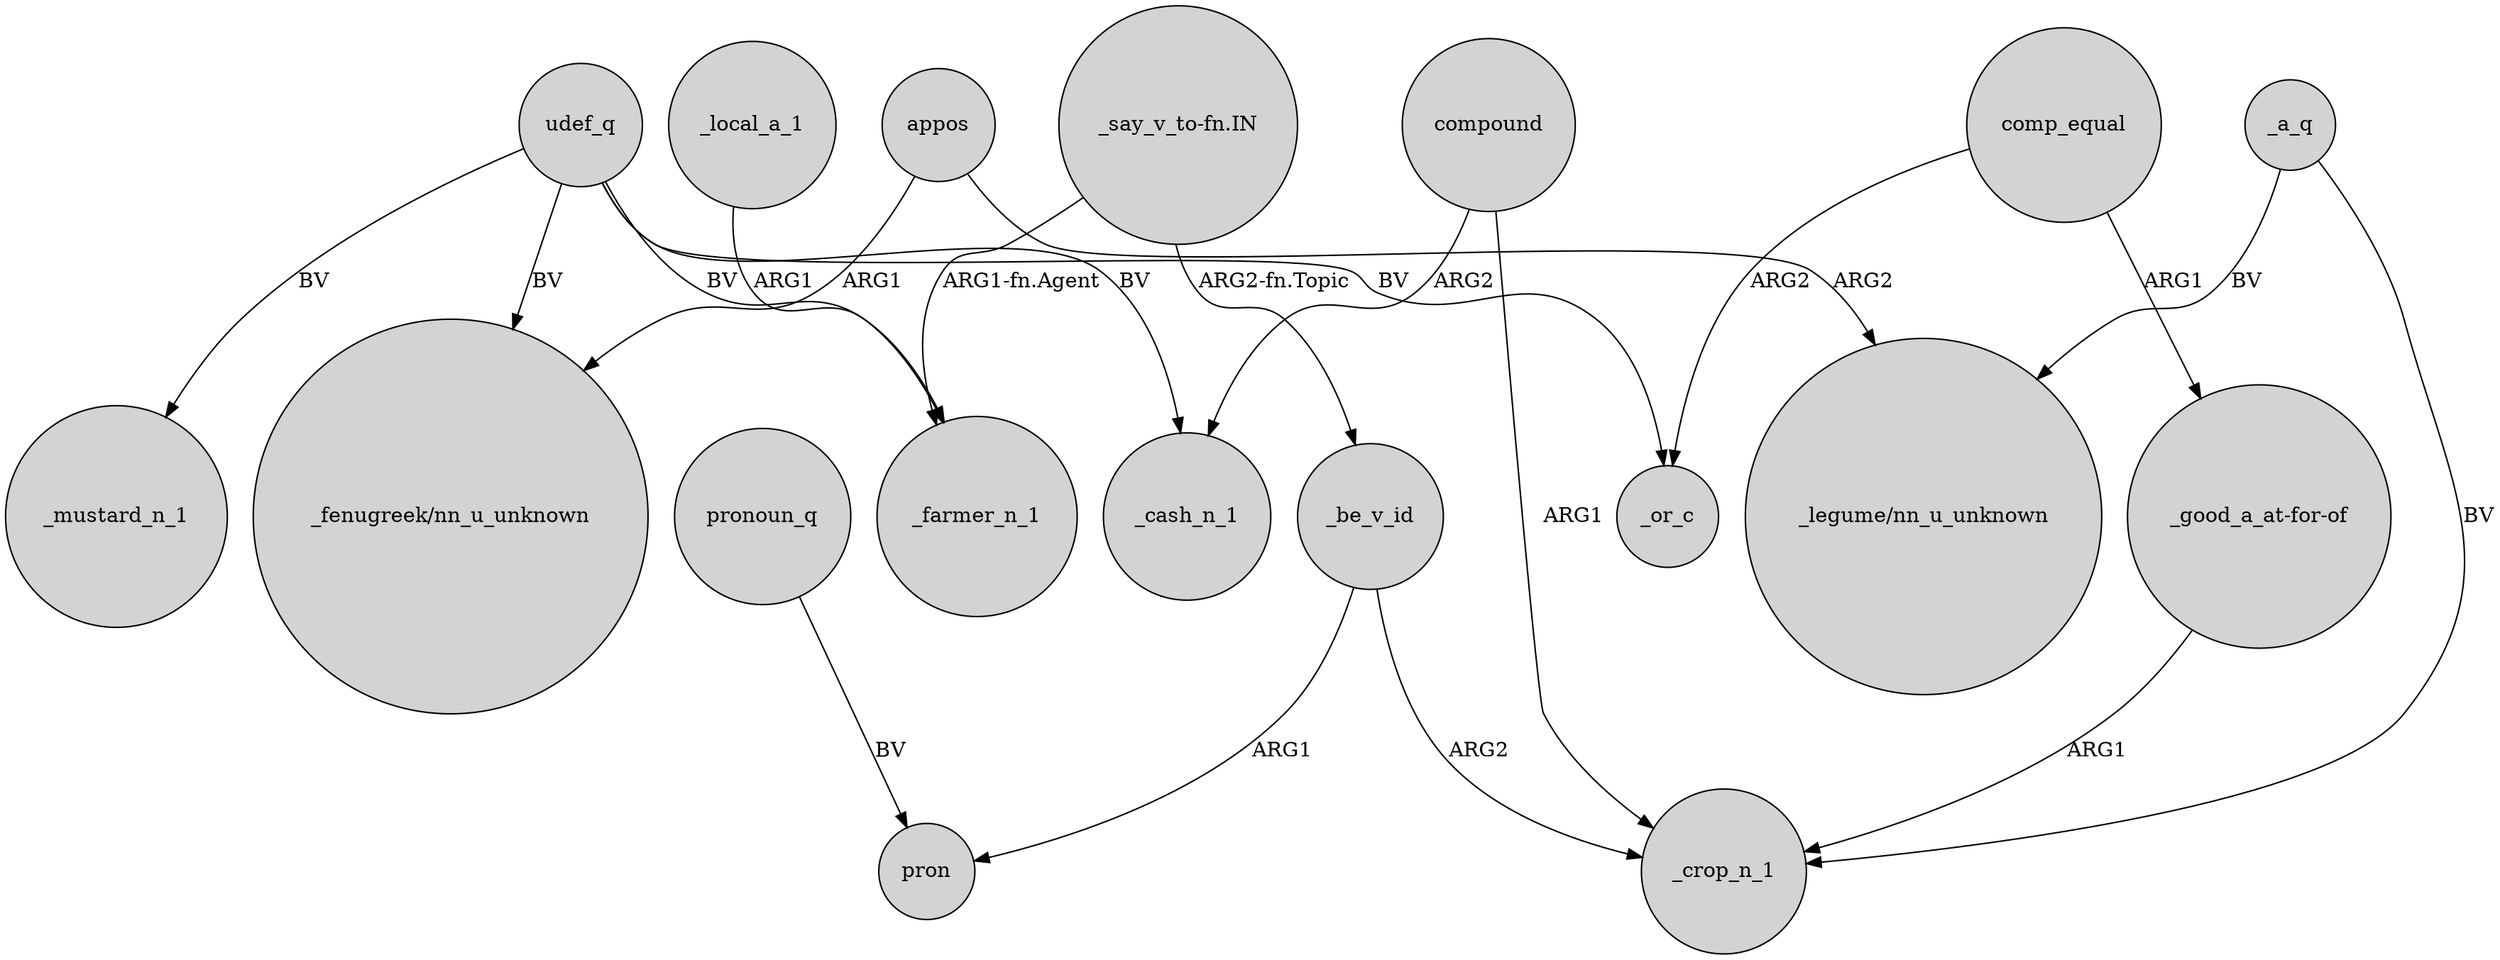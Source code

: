 digraph {
	node [shape=circle style=filled]
	udef_q -> _cash_n_1 [label=BV]
	appos -> "_legume/nn_u_unknown" [label=ARG2]
	compound -> _crop_n_1 [label=ARG1]
	udef_q -> _or_c [label=BV]
	_be_v_id -> pron [label=ARG1]
	appos -> "_fenugreek/nn_u_unknown" [label=ARG1]
	_be_v_id -> _crop_n_1 [label=ARG2]
	"_say_v_to-fn.IN" -> _be_v_id [label="ARG2-fn.Topic"]
	pronoun_q -> pron [label=BV]
	_a_q -> _crop_n_1 [label=BV]
	comp_equal -> _or_c [label=ARG2]
	"_say_v_to-fn.IN" -> _farmer_n_1 [label="ARG1-fn.Agent"]
	"_good_a_at-for-of" -> _crop_n_1 [label=ARG1]
	udef_q -> "_fenugreek/nn_u_unknown" [label=BV]
	udef_q -> _farmer_n_1 [label=BV]
	compound -> _cash_n_1 [label=ARG2]
	udef_q -> _mustard_n_1 [label=BV]
	_local_a_1 -> _farmer_n_1 [label=ARG1]
	_a_q -> "_legume/nn_u_unknown" [label=BV]
	comp_equal -> "_good_a_at-for-of" [label=ARG1]
}
